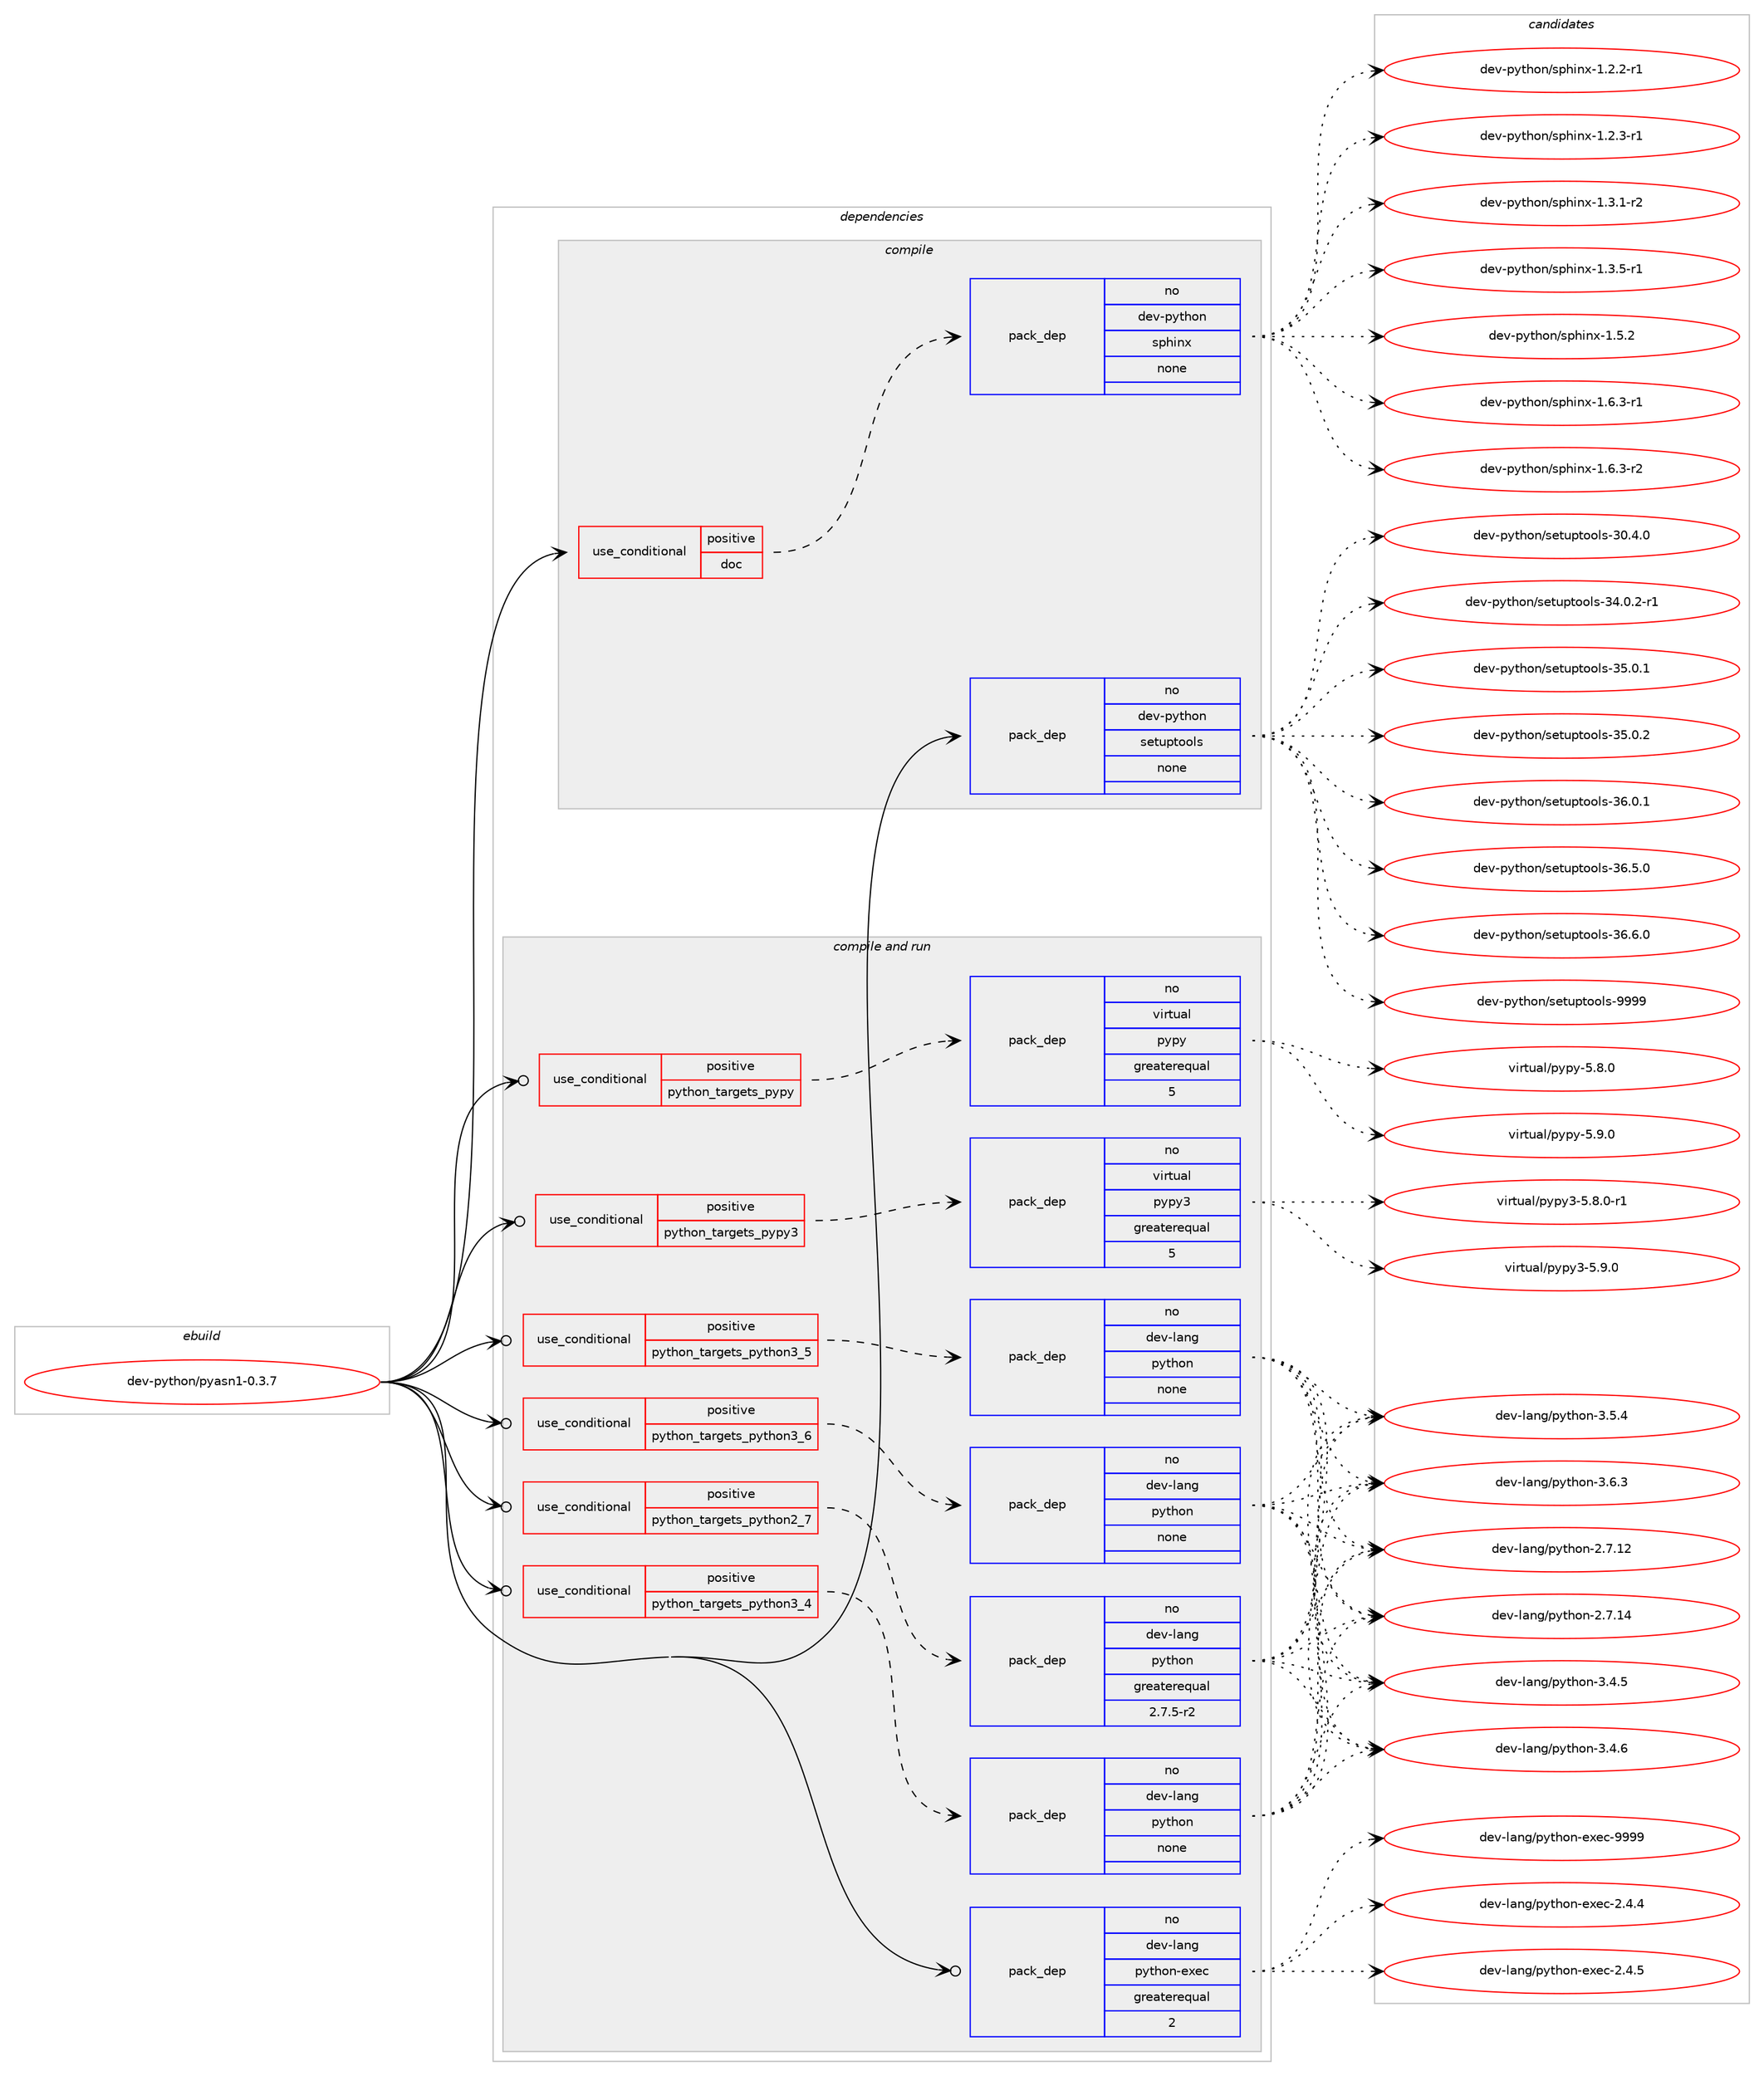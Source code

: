 digraph prolog {

# *************
# Graph options
# *************

newrank=true;
concentrate=true;
compound=true;
graph [rankdir=LR,fontname=Helvetica,fontsize=10,ranksep=1.5];#, ranksep=2.5, nodesep=0.2];
edge  [arrowhead=vee];
node  [fontname=Helvetica,fontsize=10];

# **********
# The ebuild
# **********

subgraph cluster_leftcol {
color=gray;
rank=same;
label=<<i>ebuild</i>>;
id [label="dev-python/pyasn1-0.3.7", color=red, width=4, href="../dev-python/pyasn1-0.3.7.svg"];
}

# ****************
# The dependencies
# ****************

subgraph cluster_midcol {
color=gray;
label=<<i>dependencies</i>>;
subgraph cluster_compile {
fillcolor="#eeeeee";
style=filled;
label=<<i>compile</i>>;
subgraph cond37884 {
dependency174796 [label=<<TABLE BORDER="0" CELLBORDER="1" CELLSPACING="0" CELLPADDING="4"><TR><TD ROWSPAN="3" CELLPADDING="10">use_conditional</TD></TR><TR><TD>positive</TD></TR><TR><TD>doc</TD></TR></TABLE>>, shape=none, color=red];
subgraph pack133003 {
dependency174797 [label=<<TABLE BORDER="0" CELLBORDER="1" CELLSPACING="0" CELLPADDING="4" WIDTH="220"><TR><TD ROWSPAN="6" CELLPADDING="30">pack_dep</TD></TR><TR><TD WIDTH="110">no</TD></TR><TR><TD>dev-python</TD></TR><TR><TD>sphinx</TD></TR><TR><TD>none</TD></TR><TR><TD></TD></TR></TABLE>>, shape=none, color=blue];
}
dependency174796:e -> dependency174797:w [weight=20,style="dashed",arrowhead="vee"];
}
id:e -> dependency174796:w [weight=20,style="solid",arrowhead="vee"];
subgraph pack133004 {
dependency174798 [label=<<TABLE BORDER="0" CELLBORDER="1" CELLSPACING="0" CELLPADDING="4" WIDTH="220"><TR><TD ROWSPAN="6" CELLPADDING="30">pack_dep</TD></TR><TR><TD WIDTH="110">no</TD></TR><TR><TD>dev-python</TD></TR><TR><TD>setuptools</TD></TR><TR><TD>none</TD></TR><TR><TD></TD></TR></TABLE>>, shape=none, color=blue];
}
id:e -> dependency174798:w [weight=20,style="solid",arrowhead="vee"];
}
subgraph cluster_compileandrun {
fillcolor="#eeeeee";
style=filled;
label=<<i>compile and run</i>>;
subgraph cond37885 {
dependency174799 [label=<<TABLE BORDER="0" CELLBORDER="1" CELLSPACING="0" CELLPADDING="4"><TR><TD ROWSPAN="3" CELLPADDING="10">use_conditional</TD></TR><TR><TD>positive</TD></TR><TR><TD>python_targets_pypy</TD></TR></TABLE>>, shape=none, color=red];
subgraph pack133005 {
dependency174800 [label=<<TABLE BORDER="0" CELLBORDER="1" CELLSPACING="0" CELLPADDING="4" WIDTH="220"><TR><TD ROWSPAN="6" CELLPADDING="30">pack_dep</TD></TR><TR><TD WIDTH="110">no</TD></TR><TR><TD>virtual</TD></TR><TR><TD>pypy</TD></TR><TR><TD>greaterequal</TD></TR><TR><TD>5</TD></TR></TABLE>>, shape=none, color=blue];
}
dependency174799:e -> dependency174800:w [weight=20,style="dashed",arrowhead="vee"];
}
id:e -> dependency174799:w [weight=20,style="solid",arrowhead="odotvee"];
subgraph cond37886 {
dependency174801 [label=<<TABLE BORDER="0" CELLBORDER="1" CELLSPACING="0" CELLPADDING="4"><TR><TD ROWSPAN="3" CELLPADDING="10">use_conditional</TD></TR><TR><TD>positive</TD></TR><TR><TD>python_targets_pypy3</TD></TR></TABLE>>, shape=none, color=red];
subgraph pack133006 {
dependency174802 [label=<<TABLE BORDER="0" CELLBORDER="1" CELLSPACING="0" CELLPADDING="4" WIDTH="220"><TR><TD ROWSPAN="6" CELLPADDING="30">pack_dep</TD></TR><TR><TD WIDTH="110">no</TD></TR><TR><TD>virtual</TD></TR><TR><TD>pypy3</TD></TR><TR><TD>greaterequal</TD></TR><TR><TD>5</TD></TR></TABLE>>, shape=none, color=blue];
}
dependency174801:e -> dependency174802:w [weight=20,style="dashed",arrowhead="vee"];
}
id:e -> dependency174801:w [weight=20,style="solid",arrowhead="odotvee"];
subgraph cond37887 {
dependency174803 [label=<<TABLE BORDER="0" CELLBORDER="1" CELLSPACING="0" CELLPADDING="4"><TR><TD ROWSPAN="3" CELLPADDING="10">use_conditional</TD></TR><TR><TD>positive</TD></TR><TR><TD>python_targets_python2_7</TD></TR></TABLE>>, shape=none, color=red];
subgraph pack133007 {
dependency174804 [label=<<TABLE BORDER="0" CELLBORDER="1" CELLSPACING="0" CELLPADDING="4" WIDTH="220"><TR><TD ROWSPAN="6" CELLPADDING="30">pack_dep</TD></TR><TR><TD WIDTH="110">no</TD></TR><TR><TD>dev-lang</TD></TR><TR><TD>python</TD></TR><TR><TD>greaterequal</TD></TR><TR><TD>2.7.5-r2</TD></TR></TABLE>>, shape=none, color=blue];
}
dependency174803:e -> dependency174804:w [weight=20,style="dashed",arrowhead="vee"];
}
id:e -> dependency174803:w [weight=20,style="solid",arrowhead="odotvee"];
subgraph cond37888 {
dependency174805 [label=<<TABLE BORDER="0" CELLBORDER="1" CELLSPACING="0" CELLPADDING="4"><TR><TD ROWSPAN="3" CELLPADDING="10">use_conditional</TD></TR><TR><TD>positive</TD></TR><TR><TD>python_targets_python3_4</TD></TR></TABLE>>, shape=none, color=red];
subgraph pack133008 {
dependency174806 [label=<<TABLE BORDER="0" CELLBORDER="1" CELLSPACING="0" CELLPADDING="4" WIDTH="220"><TR><TD ROWSPAN="6" CELLPADDING="30">pack_dep</TD></TR><TR><TD WIDTH="110">no</TD></TR><TR><TD>dev-lang</TD></TR><TR><TD>python</TD></TR><TR><TD>none</TD></TR><TR><TD></TD></TR></TABLE>>, shape=none, color=blue];
}
dependency174805:e -> dependency174806:w [weight=20,style="dashed",arrowhead="vee"];
}
id:e -> dependency174805:w [weight=20,style="solid",arrowhead="odotvee"];
subgraph cond37889 {
dependency174807 [label=<<TABLE BORDER="0" CELLBORDER="1" CELLSPACING="0" CELLPADDING="4"><TR><TD ROWSPAN="3" CELLPADDING="10">use_conditional</TD></TR><TR><TD>positive</TD></TR><TR><TD>python_targets_python3_5</TD></TR></TABLE>>, shape=none, color=red];
subgraph pack133009 {
dependency174808 [label=<<TABLE BORDER="0" CELLBORDER="1" CELLSPACING="0" CELLPADDING="4" WIDTH="220"><TR><TD ROWSPAN="6" CELLPADDING="30">pack_dep</TD></TR><TR><TD WIDTH="110">no</TD></TR><TR><TD>dev-lang</TD></TR><TR><TD>python</TD></TR><TR><TD>none</TD></TR><TR><TD></TD></TR></TABLE>>, shape=none, color=blue];
}
dependency174807:e -> dependency174808:w [weight=20,style="dashed",arrowhead="vee"];
}
id:e -> dependency174807:w [weight=20,style="solid",arrowhead="odotvee"];
subgraph cond37890 {
dependency174809 [label=<<TABLE BORDER="0" CELLBORDER="1" CELLSPACING="0" CELLPADDING="4"><TR><TD ROWSPAN="3" CELLPADDING="10">use_conditional</TD></TR><TR><TD>positive</TD></TR><TR><TD>python_targets_python3_6</TD></TR></TABLE>>, shape=none, color=red];
subgraph pack133010 {
dependency174810 [label=<<TABLE BORDER="0" CELLBORDER="1" CELLSPACING="0" CELLPADDING="4" WIDTH="220"><TR><TD ROWSPAN="6" CELLPADDING="30">pack_dep</TD></TR><TR><TD WIDTH="110">no</TD></TR><TR><TD>dev-lang</TD></TR><TR><TD>python</TD></TR><TR><TD>none</TD></TR><TR><TD></TD></TR></TABLE>>, shape=none, color=blue];
}
dependency174809:e -> dependency174810:w [weight=20,style="dashed",arrowhead="vee"];
}
id:e -> dependency174809:w [weight=20,style="solid",arrowhead="odotvee"];
subgraph pack133011 {
dependency174811 [label=<<TABLE BORDER="0" CELLBORDER="1" CELLSPACING="0" CELLPADDING="4" WIDTH="220"><TR><TD ROWSPAN="6" CELLPADDING="30">pack_dep</TD></TR><TR><TD WIDTH="110">no</TD></TR><TR><TD>dev-lang</TD></TR><TR><TD>python-exec</TD></TR><TR><TD>greaterequal</TD></TR><TR><TD>2</TD></TR></TABLE>>, shape=none, color=blue];
}
id:e -> dependency174811:w [weight=20,style="solid",arrowhead="odotvee"];
}
subgraph cluster_run {
fillcolor="#eeeeee";
style=filled;
label=<<i>run</i>>;
}
}

# **************
# The candidates
# **************

subgraph cluster_choices {
rank=same;
color=gray;
label=<<i>candidates</i>>;

subgraph choice133003 {
color=black;
nodesep=1;
choice10010111845112121116104111110471151121041051101204549465046504511449 [label="dev-python/sphinx-1.2.2-r1", color=red, width=4,href="../dev-python/sphinx-1.2.2-r1.svg"];
choice10010111845112121116104111110471151121041051101204549465046514511449 [label="dev-python/sphinx-1.2.3-r1", color=red, width=4,href="../dev-python/sphinx-1.2.3-r1.svg"];
choice10010111845112121116104111110471151121041051101204549465146494511450 [label="dev-python/sphinx-1.3.1-r2", color=red, width=4,href="../dev-python/sphinx-1.3.1-r2.svg"];
choice10010111845112121116104111110471151121041051101204549465146534511449 [label="dev-python/sphinx-1.3.5-r1", color=red, width=4,href="../dev-python/sphinx-1.3.5-r1.svg"];
choice1001011184511212111610411111047115112104105110120454946534650 [label="dev-python/sphinx-1.5.2", color=red, width=4,href="../dev-python/sphinx-1.5.2.svg"];
choice10010111845112121116104111110471151121041051101204549465446514511449 [label="dev-python/sphinx-1.6.3-r1", color=red, width=4,href="../dev-python/sphinx-1.6.3-r1.svg"];
choice10010111845112121116104111110471151121041051101204549465446514511450 [label="dev-python/sphinx-1.6.3-r2", color=red, width=4,href="../dev-python/sphinx-1.6.3-r2.svg"];
dependency174797:e -> choice10010111845112121116104111110471151121041051101204549465046504511449:w [style=dotted,weight="100"];
dependency174797:e -> choice10010111845112121116104111110471151121041051101204549465046514511449:w [style=dotted,weight="100"];
dependency174797:e -> choice10010111845112121116104111110471151121041051101204549465146494511450:w [style=dotted,weight="100"];
dependency174797:e -> choice10010111845112121116104111110471151121041051101204549465146534511449:w [style=dotted,weight="100"];
dependency174797:e -> choice1001011184511212111610411111047115112104105110120454946534650:w [style=dotted,weight="100"];
dependency174797:e -> choice10010111845112121116104111110471151121041051101204549465446514511449:w [style=dotted,weight="100"];
dependency174797:e -> choice10010111845112121116104111110471151121041051101204549465446514511450:w [style=dotted,weight="100"];
}
subgraph choice133004 {
color=black;
nodesep=1;
choice100101118451121211161041111104711510111611711211611111110811545514846524648 [label="dev-python/setuptools-30.4.0", color=red, width=4,href="../dev-python/setuptools-30.4.0.svg"];
choice1001011184511212111610411111047115101116117112116111111108115455152464846504511449 [label="dev-python/setuptools-34.0.2-r1", color=red, width=4,href="../dev-python/setuptools-34.0.2-r1.svg"];
choice100101118451121211161041111104711510111611711211611111110811545515346484649 [label="dev-python/setuptools-35.0.1", color=red, width=4,href="../dev-python/setuptools-35.0.1.svg"];
choice100101118451121211161041111104711510111611711211611111110811545515346484650 [label="dev-python/setuptools-35.0.2", color=red, width=4,href="../dev-python/setuptools-35.0.2.svg"];
choice100101118451121211161041111104711510111611711211611111110811545515446484649 [label="dev-python/setuptools-36.0.1", color=red, width=4,href="../dev-python/setuptools-36.0.1.svg"];
choice100101118451121211161041111104711510111611711211611111110811545515446534648 [label="dev-python/setuptools-36.5.0", color=red, width=4,href="../dev-python/setuptools-36.5.0.svg"];
choice100101118451121211161041111104711510111611711211611111110811545515446544648 [label="dev-python/setuptools-36.6.0", color=red, width=4,href="../dev-python/setuptools-36.6.0.svg"];
choice10010111845112121116104111110471151011161171121161111111081154557575757 [label="dev-python/setuptools-9999", color=red, width=4,href="../dev-python/setuptools-9999.svg"];
dependency174798:e -> choice100101118451121211161041111104711510111611711211611111110811545514846524648:w [style=dotted,weight="100"];
dependency174798:e -> choice1001011184511212111610411111047115101116117112116111111108115455152464846504511449:w [style=dotted,weight="100"];
dependency174798:e -> choice100101118451121211161041111104711510111611711211611111110811545515346484649:w [style=dotted,weight="100"];
dependency174798:e -> choice100101118451121211161041111104711510111611711211611111110811545515346484650:w [style=dotted,weight="100"];
dependency174798:e -> choice100101118451121211161041111104711510111611711211611111110811545515446484649:w [style=dotted,weight="100"];
dependency174798:e -> choice100101118451121211161041111104711510111611711211611111110811545515446534648:w [style=dotted,weight="100"];
dependency174798:e -> choice100101118451121211161041111104711510111611711211611111110811545515446544648:w [style=dotted,weight="100"];
dependency174798:e -> choice10010111845112121116104111110471151011161171121161111111081154557575757:w [style=dotted,weight="100"];
}
subgraph choice133005 {
color=black;
nodesep=1;
choice1181051141161179710847112121112121455346564648 [label="virtual/pypy-5.8.0", color=red, width=4,href="../virtual/pypy-5.8.0.svg"];
choice1181051141161179710847112121112121455346574648 [label="virtual/pypy-5.9.0", color=red, width=4,href="../virtual/pypy-5.9.0.svg"];
dependency174800:e -> choice1181051141161179710847112121112121455346564648:w [style=dotted,weight="100"];
dependency174800:e -> choice1181051141161179710847112121112121455346574648:w [style=dotted,weight="100"];
}
subgraph choice133006 {
color=black;
nodesep=1;
choice1181051141161179710847112121112121514553465646484511449 [label="virtual/pypy3-5.8.0-r1", color=red, width=4,href="../virtual/pypy3-5.8.0-r1.svg"];
choice118105114116117971084711212111212151455346574648 [label="virtual/pypy3-5.9.0", color=red, width=4,href="../virtual/pypy3-5.9.0.svg"];
dependency174802:e -> choice1181051141161179710847112121112121514553465646484511449:w [style=dotted,weight="100"];
dependency174802:e -> choice118105114116117971084711212111212151455346574648:w [style=dotted,weight="100"];
}
subgraph choice133007 {
color=black;
nodesep=1;
choice10010111845108971101034711212111610411111045504655464950 [label="dev-lang/python-2.7.12", color=red, width=4,href="../dev-lang/python-2.7.12.svg"];
choice10010111845108971101034711212111610411111045504655464952 [label="dev-lang/python-2.7.14", color=red, width=4,href="../dev-lang/python-2.7.14.svg"];
choice100101118451089711010347112121116104111110455146524653 [label="dev-lang/python-3.4.5", color=red, width=4,href="../dev-lang/python-3.4.5.svg"];
choice100101118451089711010347112121116104111110455146524654 [label="dev-lang/python-3.4.6", color=red, width=4,href="../dev-lang/python-3.4.6.svg"];
choice100101118451089711010347112121116104111110455146534652 [label="dev-lang/python-3.5.4", color=red, width=4,href="../dev-lang/python-3.5.4.svg"];
choice100101118451089711010347112121116104111110455146544651 [label="dev-lang/python-3.6.3", color=red, width=4,href="../dev-lang/python-3.6.3.svg"];
dependency174804:e -> choice10010111845108971101034711212111610411111045504655464950:w [style=dotted,weight="100"];
dependency174804:e -> choice10010111845108971101034711212111610411111045504655464952:w [style=dotted,weight="100"];
dependency174804:e -> choice100101118451089711010347112121116104111110455146524653:w [style=dotted,weight="100"];
dependency174804:e -> choice100101118451089711010347112121116104111110455146524654:w [style=dotted,weight="100"];
dependency174804:e -> choice100101118451089711010347112121116104111110455146534652:w [style=dotted,weight="100"];
dependency174804:e -> choice100101118451089711010347112121116104111110455146544651:w [style=dotted,weight="100"];
}
subgraph choice133008 {
color=black;
nodesep=1;
choice10010111845108971101034711212111610411111045504655464950 [label="dev-lang/python-2.7.12", color=red, width=4,href="../dev-lang/python-2.7.12.svg"];
choice10010111845108971101034711212111610411111045504655464952 [label="dev-lang/python-2.7.14", color=red, width=4,href="../dev-lang/python-2.7.14.svg"];
choice100101118451089711010347112121116104111110455146524653 [label="dev-lang/python-3.4.5", color=red, width=4,href="../dev-lang/python-3.4.5.svg"];
choice100101118451089711010347112121116104111110455146524654 [label="dev-lang/python-3.4.6", color=red, width=4,href="../dev-lang/python-3.4.6.svg"];
choice100101118451089711010347112121116104111110455146534652 [label="dev-lang/python-3.5.4", color=red, width=4,href="../dev-lang/python-3.5.4.svg"];
choice100101118451089711010347112121116104111110455146544651 [label="dev-lang/python-3.6.3", color=red, width=4,href="../dev-lang/python-3.6.3.svg"];
dependency174806:e -> choice10010111845108971101034711212111610411111045504655464950:w [style=dotted,weight="100"];
dependency174806:e -> choice10010111845108971101034711212111610411111045504655464952:w [style=dotted,weight="100"];
dependency174806:e -> choice100101118451089711010347112121116104111110455146524653:w [style=dotted,weight="100"];
dependency174806:e -> choice100101118451089711010347112121116104111110455146524654:w [style=dotted,weight="100"];
dependency174806:e -> choice100101118451089711010347112121116104111110455146534652:w [style=dotted,weight="100"];
dependency174806:e -> choice100101118451089711010347112121116104111110455146544651:w [style=dotted,weight="100"];
}
subgraph choice133009 {
color=black;
nodesep=1;
choice10010111845108971101034711212111610411111045504655464950 [label="dev-lang/python-2.7.12", color=red, width=4,href="../dev-lang/python-2.7.12.svg"];
choice10010111845108971101034711212111610411111045504655464952 [label="dev-lang/python-2.7.14", color=red, width=4,href="../dev-lang/python-2.7.14.svg"];
choice100101118451089711010347112121116104111110455146524653 [label="dev-lang/python-3.4.5", color=red, width=4,href="../dev-lang/python-3.4.5.svg"];
choice100101118451089711010347112121116104111110455146524654 [label="dev-lang/python-3.4.6", color=red, width=4,href="../dev-lang/python-3.4.6.svg"];
choice100101118451089711010347112121116104111110455146534652 [label="dev-lang/python-3.5.4", color=red, width=4,href="../dev-lang/python-3.5.4.svg"];
choice100101118451089711010347112121116104111110455146544651 [label="dev-lang/python-3.6.3", color=red, width=4,href="../dev-lang/python-3.6.3.svg"];
dependency174808:e -> choice10010111845108971101034711212111610411111045504655464950:w [style=dotted,weight="100"];
dependency174808:e -> choice10010111845108971101034711212111610411111045504655464952:w [style=dotted,weight="100"];
dependency174808:e -> choice100101118451089711010347112121116104111110455146524653:w [style=dotted,weight="100"];
dependency174808:e -> choice100101118451089711010347112121116104111110455146524654:w [style=dotted,weight="100"];
dependency174808:e -> choice100101118451089711010347112121116104111110455146534652:w [style=dotted,weight="100"];
dependency174808:e -> choice100101118451089711010347112121116104111110455146544651:w [style=dotted,weight="100"];
}
subgraph choice133010 {
color=black;
nodesep=1;
choice10010111845108971101034711212111610411111045504655464950 [label="dev-lang/python-2.7.12", color=red, width=4,href="../dev-lang/python-2.7.12.svg"];
choice10010111845108971101034711212111610411111045504655464952 [label="dev-lang/python-2.7.14", color=red, width=4,href="../dev-lang/python-2.7.14.svg"];
choice100101118451089711010347112121116104111110455146524653 [label="dev-lang/python-3.4.5", color=red, width=4,href="../dev-lang/python-3.4.5.svg"];
choice100101118451089711010347112121116104111110455146524654 [label="dev-lang/python-3.4.6", color=red, width=4,href="../dev-lang/python-3.4.6.svg"];
choice100101118451089711010347112121116104111110455146534652 [label="dev-lang/python-3.5.4", color=red, width=4,href="../dev-lang/python-3.5.4.svg"];
choice100101118451089711010347112121116104111110455146544651 [label="dev-lang/python-3.6.3", color=red, width=4,href="../dev-lang/python-3.6.3.svg"];
dependency174810:e -> choice10010111845108971101034711212111610411111045504655464950:w [style=dotted,weight="100"];
dependency174810:e -> choice10010111845108971101034711212111610411111045504655464952:w [style=dotted,weight="100"];
dependency174810:e -> choice100101118451089711010347112121116104111110455146524653:w [style=dotted,weight="100"];
dependency174810:e -> choice100101118451089711010347112121116104111110455146524654:w [style=dotted,weight="100"];
dependency174810:e -> choice100101118451089711010347112121116104111110455146534652:w [style=dotted,weight="100"];
dependency174810:e -> choice100101118451089711010347112121116104111110455146544651:w [style=dotted,weight="100"];
}
subgraph choice133011 {
color=black;
nodesep=1;
choice1001011184510897110103471121211161041111104510112010199455046524652 [label="dev-lang/python-exec-2.4.4", color=red, width=4,href="../dev-lang/python-exec-2.4.4.svg"];
choice1001011184510897110103471121211161041111104510112010199455046524653 [label="dev-lang/python-exec-2.4.5", color=red, width=4,href="../dev-lang/python-exec-2.4.5.svg"];
choice10010111845108971101034711212111610411111045101120101994557575757 [label="dev-lang/python-exec-9999", color=red, width=4,href="../dev-lang/python-exec-9999.svg"];
dependency174811:e -> choice1001011184510897110103471121211161041111104510112010199455046524652:w [style=dotted,weight="100"];
dependency174811:e -> choice1001011184510897110103471121211161041111104510112010199455046524653:w [style=dotted,weight="100"];
dependency174811:e -> choice10010111845108971101034711212111610411111045101120101994557575757:w [style=dotted,weight="100"];
}
}

}
